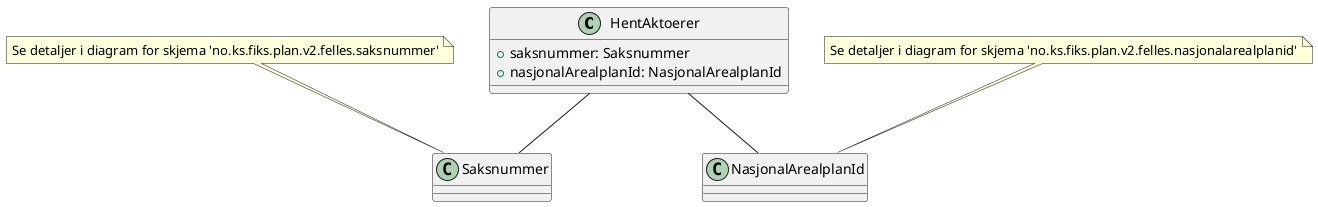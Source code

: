 @startuml

class HentAktoerer {
    +saksnummer: Saksnummer
    +nasjonalArealplanId: NasjonalArealplanId
}

HentAktoerer -- Saksnummer
HentAktoerer -- NasjonalArealplanId

note top of Saksnummer : Se detaljer i diagram for skjema 'no.ks.fiks.plan.v2.felles.saksnummer'
note top of NasjonalArealplanId : Se detaljer i diagram for skjema 'no.ks.fiks.plan.v2.felles.nasjonalarealplanid'

@enduml